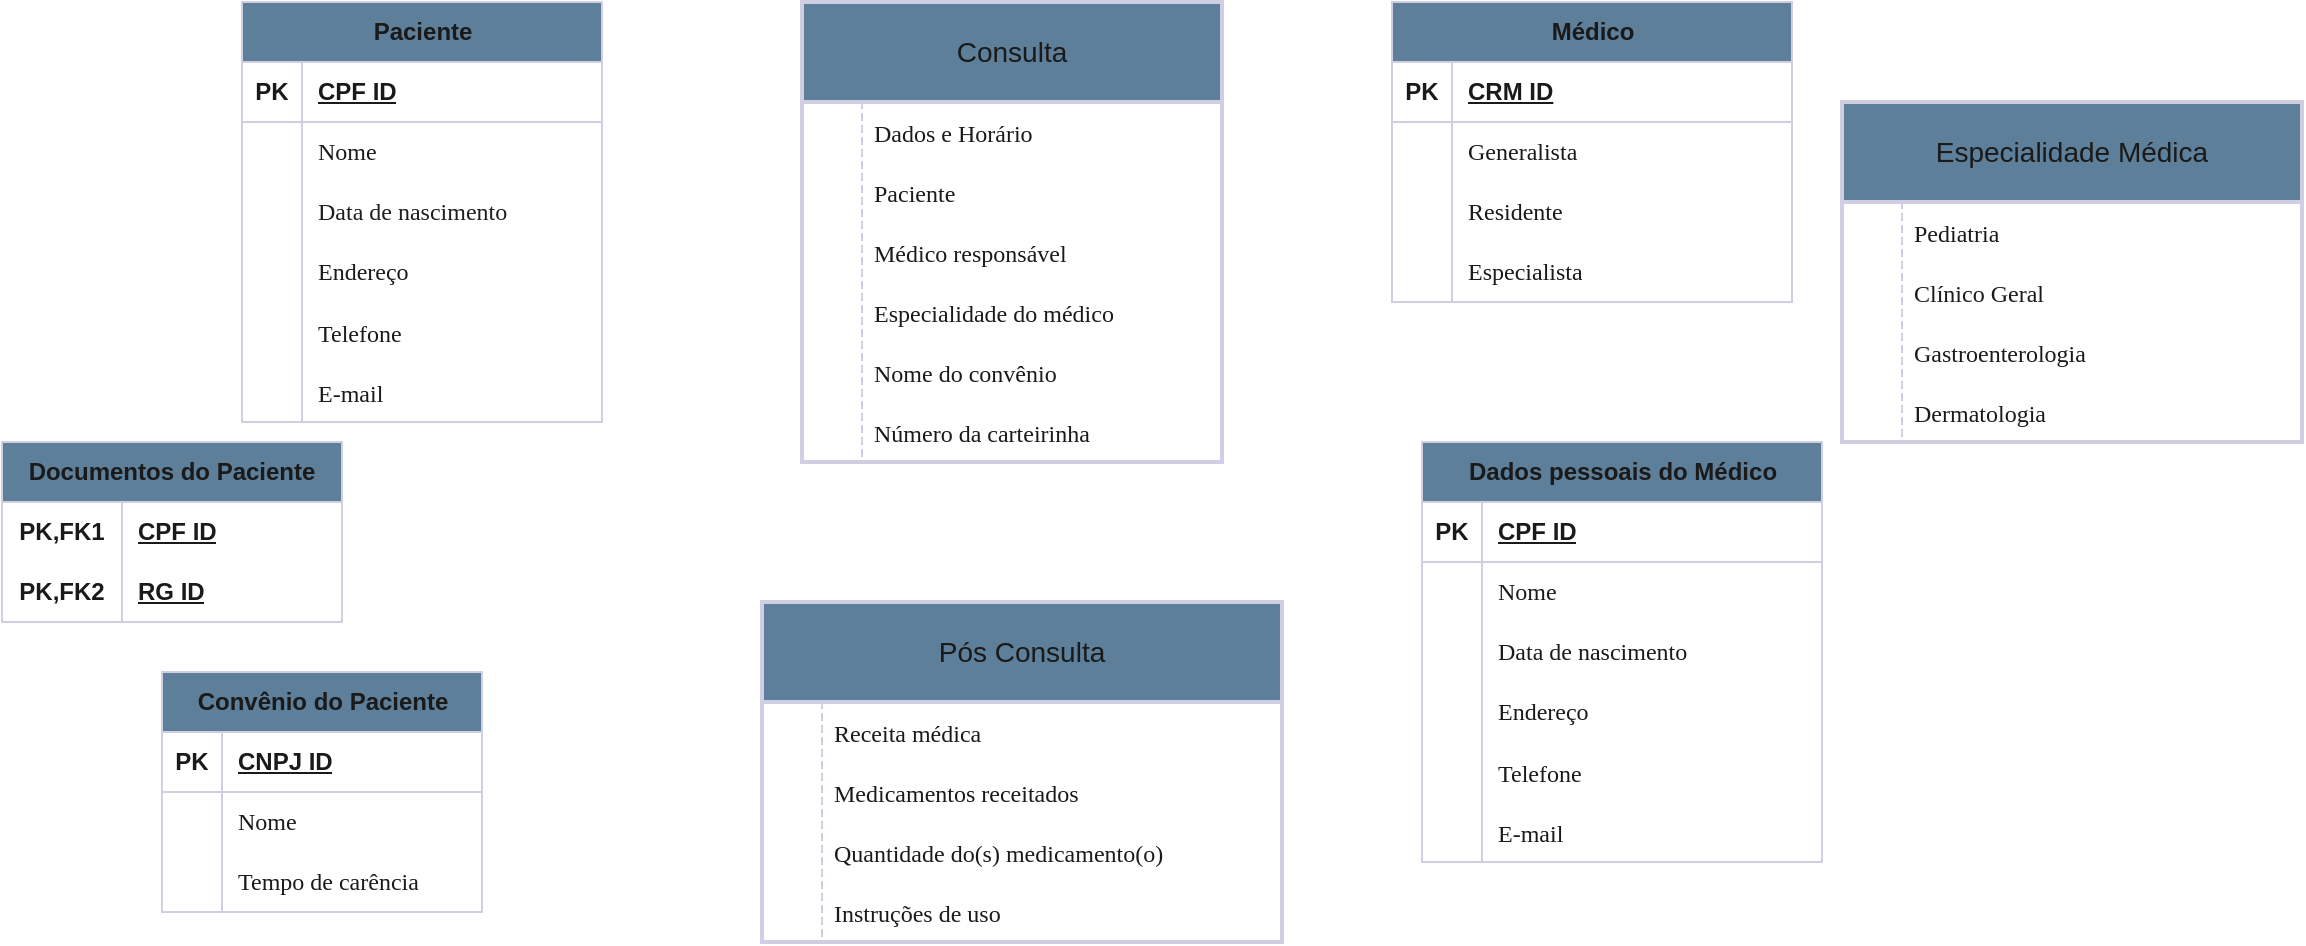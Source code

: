 <mxfile version="22.1.0" type="github">
  <diagram id="R2lEEEUBdFMjLlhIrx00" name="Page-1">
    <mxGraphModel dx="2284" dy="880" grid="1" gridSize="10" guides="1" tooltips="1" connect="1" arrows="1" fold="1" page="1" pageScale="1" pageWidth="850" pageHeight="1100" background="none" math="0" shadow="0" extFonts="Permanent Marker^https://fonts.googleapis.com/css?family=Permanent+Marker">
      <root>
        <mxCell id="0" />
        <mxCell id="1" parent="0" />
        <mxCell id="t7r9R4Wk_2r6fqDhshkv-1" value="&lt;font style=&quot;vertical-align: inherit;&quot;&gt;&lt;font style=&quot;vertical-align: inherit;&quot;&gt;Paciente&lt;/font&gt;&lt;/font&gt;" style="shape=table;startSize=30;container=1;collapsible=1;childLayout=tableLayout;fixedRows=1;rowLines=0;fontStyle=1;align=center;resizeLast=1;html=1;labelBackgroundColor=none;fillColor=#5D7F99;strokeColor=#D0CEE2;fontColor=#1A1A1A;rounded=0;" vertex="1" parent="1">
          <mxGeometry x="40" y="360" width="180" height="210" as="geometry" />
        </mxCell>
        <mxCell id="t7r9R4Wk_2r6fqDhshkv-2" value="" style="shape=tableRow;horizontal=0;startSize=0;swimlaneHead=0;swimlaneBody=0;fillColor=none;collapsible=0;dropTarget=0;points=[[0,0.5],[1,0.5]];portConstraint=eastwest;top=0;left=0;right=0;bottom=1;labelBackgroundColor=none;strokeColor=#D0CEE2;fontColor=#1A1A1A;rounded=0;" vertex="1" parent="t7r9R4Wk_2r6fqDhshkv-1">
          <mxGeometry y="30" width="180" height="30" as="geometry" />
        </mxCell>
        <mxCell id="t7r9R4Wk_2r6fqDhshkv-3" value="PK" style="shape=partialRectangle;connectable=0;fillColor=none;top=0;left=0;bottom=0;right=0;fontStyle=1;overflow=hidden;whiteSpace=wrap;html=1;labelBackgroundColor=none;strokeColor=#D0CEE2;fontColor=#1A1A1A;rounded=0;" vertex="1" parent="t7r9R4Wk_2r6fqDhshkv-2">
          <mxGeometry width="30" height="30" as="geometry">
            <mxRectangle width="30" height="30" as="alternateBounds" />
          </mxGeometry>
        </mxCell>
        <mxCell id="t7r9R4Wk_2r6fqDhshkv-4" value="&lt;font style=&quot;vertical-align: inherit;&quot;&gt;&lt;font style=&quot;vertical-align: inherit;&quot;&gt;CPF ID&lt;/font&gt;&lt;/font&gt;" style="shape=partialRectangle;connectable=0;fillColor=none;top=0;left=0;bottom=0;right=0;align=left;spacingLeft=6;fontStyle=5;overflow=hidden;whiteSpace=wrap;html=1;labelBackgroundColor=none;strokeColor=#D0CEE2;fontColor=#1A1A1A;rounded=0;" vertex="1" parent="t7r9R4Wk_2r6fqDhshkv-2">
          <mxGeometry x="30" width="150" height="30" as="geometry">
            <mxRectangle width="150" height="30" as="alternateBounds" />
          </mxGeometry>
        </mxCell>
        <mxCell id="t7r9R4Wk_2r6fqDhshkv-5" value="" style="shape=tableRow;horizontal=0;startSize=0;swimlaneHead=0;swimlaneBody=0;fillColor=none;collapsible=0;dropTarget=0;points=[[0,0.5],[1,0.5]];portConstraint=eastwest;top=0;left=0;right=0;bottom=0;labelBackgroundColor=none;strokeColor=#D0CEE2;fontColor=#1A1A1A;rounded=0;" vertex="1" parent="t7r9R4Wk_2r6fqDhshkv-1">
          <mxGeometry y="60" width="180" height="30" as="geometry" />
        </mxCell>
        <mxCell id="t7r9R4Wk_2r6fqDhshkv-6" value="" style="shape=partialRectangle;connectable=0;fillColor=none;top=0;left=0;bottom=0;right=0;editable=1;overflow=hidden;whiteSpace=wrap;html=1;labelBackgroundColor=none;strokeColor=#D0CEE2;fontColor=#1A1A1A;rounded=0;" vertex="1" parent="t7r9R4Wk_2r6fqDhshkv-5">
          <mxGeometry width="30" height="30" as="geometry">
            <mxRectangle width="30" height="30" as="alternateBounds" />
          </mxGeometry>
        </mxCell>
        <mxCell id="t7r9R4Wk_2r6fqDhshkv-7" value="&lt;font style=&quot;vertical-align: inherit;&quot;&gt;&lt;font style=&quot;vertical-align: inherit;&quot;&gt;Nome&lt;/font&gt;&lt;/font&gt;" style="shape=partialRectangle;connectable=0;fillColor=none;top=0;left=0;bottom=0;right=0;align=left;spacingLeft=6;overflow=hidden;whiteSpace=wrap;html=1;labelBackgroundColor=none;strokeColor=#D0CEE2;fontColor=#1A1A1A;rounded=0;fontFamily=Verdana;" vertex="1" parent="t7r9R4Wk_2r6fqDhshkv-5">
          <mxGeometry x="30" width="150" height="30" as="geometry">
            <mxRectangle width="150" height="30" as="alternateBounds" />
          </mxGeometry>
        </mxCell>
        <mxCell id="t7r9R4Wk_2r6fqDhshkv-8" value="" style="shape=tableRow;horizontal=0;startSize=0;swimlaneHead=0;swimlaneBody=0;fillColor=none;collapsible=0;dropTarget=0;points=[[0,0.5],[1,0.5]];portConstraint=eastwest;top=0;left=0;right=0;bottom=0;labelBackgroundColor=none;strokeColor=#D0CEE2;fontColor=#ffffff;rounded=0;" vertex="1" parent="t7r9R4Wk_2r6fqDhshkv-1">
          <mxGeometry y="90" width="180" height="30" as="geometry" />
        </mxCell>
        <mxCell id="t7r9R4Wk_2r6fqDhshkv-9" value="" style="shape=partialRectangle;connectable=0;fillColor=none;top=0;left=0;bottom=0;right=0;editable=1;overflow=hidden;whiteSpace=wrap;html=1;labelBackgroundColor=none;strokeColor=#D0CEE2;fontColor=#1A1A1A;rounded=0;" vertex="1" parent="t7r9R4Wk_2r6fqDhshkv-8">
          <mxGeometry width="30" height="30" as="geometry">
            <mxRectangle width="30" height="30" as="alternateBounds" />
          </mxGeometry>
        </mxCell>
        <mxCell id="t7r9R4Wk_2r6fqDhshkv-10" value="&lt;font style=&quot;vertical-align: inherit;&quot;&gt;&lt;font face=&quot;Verdana&quot; style=&quot;vertical-align: inherit;&quot;&gt;Data de nascimento&lt;/font&gt;&lt;/font&gt;" style="shape=partialRectangle;connectable=0;fillColor=none;top=0;left=0;bottom=0;right=0;align=left;spacingLeft=6;overflow=hidden;whiteSpace=wrap;html=1;labelBackgroundColor=none;strokeColor=#D0CEE2;fontColor=#1f1e1e;rounded=0;" vertex="1" parent="t7r9R4Wk_2r6fqDhshkv-8">
          <mxGeometry x="30" width="150" height="30" as="geometry">
            <mxRectangle width="150" height="30" as="alternateBounds" />
          </mxGeometry>
        </mxCell>
        <mxCell id="t7r9R4Wk_2r6fqDhshkv-11" value="" style="shape=tableRow;horizontal=0;startSize=0;swimlaneHead=0;swimlaneBody=0;fillColor=none;collapsible=0;dropTarget=0;points=[[0,0.5],[1,0.5]];portConstraint=eastwest;top=0;left=0;right=0;bottom=0;labelBackgroundColor=none;strokeColor=#D0CEE2;fontColor=#1A1A1A;rounded=0;" vertex="1" parent="t7r9R4Wk_2r6fqDhshkv-1">
          <mxGeometry y="120" width="180" height="30" as="geometry" />
        </mxCell>
        <mxCell id="t7r9R4Wk_2r6fqDhshkv-12" value="" style="shape=partialRectangle;connectable=0;fillColor=none;top=0;left=0;bottom=0;right=0;editable=1;overflow=hidden;whiteSpace=wrap;html=1;labelBackgroundColor=none;strokeColor=#D0CEE2;fontColor=#1A1A1A;rounded=0;" vertex="1" parent="t7r9R4Wk_2r6fqDhshkv-11">
          <mxGeometry width="30" height="30" as="geometry">
            <mxRectangle width="30" height="30" as="alternateBounds" />
          </mxGeometry>
        </mxCell>
        <mxCell id="t7r9R4Wk_2r6fqDhshkv-13" value="&lt;font style=&quot;vertical-align: inherit;&quot;&gt;&lt;font face=&quot;Verdana&quot; style=&quot;vertical-align: inherit;&quot;&gt;Endereço&lt;/font&gt;&lt;/font&gt;" style="shape=partialRectangle;connectable=0;fillColor=none;top=0;left=0;bottom=0;right=0;align=left;spacingLeft=6;overflow=hidden;whiteSpace=wrap;html=1;labelBackgroundColor=none;strokeColor=#D0CEE2;fontColor=#1A1A1A;rounded=0;" vertex="1" parent="t7r9R4Wk_2r6fqDhshkv-11">
          <mxGeometry x="30" width="150" height="30" as="geometry">
            <mxRectangle width="150" height="30" as="alternateBounds" />
          </mxGeometry>
        </mxCell>
        <mxCell id="t7r9R4Wk_2r6fqDhshkv-15" value="" style="shape=tableRow;horizontal=0;startSize=0;swimlaneHead=0;swimlaneBody=0;fillColor=none;collapsible=0;dropTarget=0;points=[[0,0.5],[1,0.5]];portConstraint=eastwest;top=0;left=0;right=0;bottom=0;labelBackgroundColor=none;strokeColor=#D0CEE2;fontColor=#1A1A1A;rounded=0;" vertex="1" parent="t7r9R4Wk_2r6fqDhshkv-1">
          <mxGeometry y="150" width="180" height="30" as="geometry" />
        </mxCell>
        <mxCell id="t7r9R4Wk_2r6fqDhshkv-16" value="" style="shape=partialRectangle;connectable=0;fillColor=none;top=0;left=0;bottom=0;right=0;editable=1;overflow=hidden;labelBackgroundColor=none;strokeColor=#D0CEE2;fontColor=#1A1A1A;rounded=0;" vertex="1" parent="t7r9R4Wk_2r6fqDhshkv-15">
          <mxGeometry width="30" height="30" as="geometry">
            <mxRectangle width="30" height="30" as="alternateBounds" />
          </mxGeometry>
        </mxCell>
        <mxCell id="t7r9R4Wk_2r6fqDhshkv-17" value="Telefone" style="shape=partialRectangle;connectable=0;fillColor=none;top=0;left=0;bottom=0;right=0;align=left;spacingLeft=6;overflow=hidden;labelBackgroundColor=none;strokeColor=#D0CEE2;fontColor=#1A1A1A;rounded=0;fontFamily=Verdana;" vertex="1" parent="t7r9R4Wk_2r6fqDhshkv-15">
          <mxGeometry x="30" width="150" height="30" as="geometry">
            <mxRectangle width="150" height="30" as="alternateBounds" />
          </mxGeometry>
        </mxCell>
        <mxCell id="t7r9R4Wk_2r6fqDhshkv-19" value="" style="shape=tableRow;horizontal=0;startSize=0;swimlaneHead=0;swimlaneBody=0;fillColor=none;collapsible=0;dropTarget=0;points=[[0,0.5],[1,0.5]];portConstraint=eastwest;top=0;left=0;right=0;bottom=0;labelBackgroundColor=none;strokeColor=#D0CEE2;fontColor=#1A1A1A;rounded=0;" vertex="1" parent="t7r9R4Wk_2r6fqDhshkv-1">
          <mxGeometry y="180" width="180" height="30" as="geometry" />
        </mxCell>
        <mxCell id="t7r9R4Wk_2r6fqDhshkv-20" value="" style="shape=partialRectangle;connectable=0;fillColor=none;top=0;left=0;bottom=0;right=0;editable=1;overflow=hidden;labelBackgroundColor=none;strokeColor=#D0CEE2;fontColor=#1A1A1A;rounded=0;" vertex="1" parent="t7r9R4Wk_2r6fqDhshkv-19">
          <mxGeometry width="30" height="30" as="geometry">
            <mxRectangle width="30" height="30" as="alternateBounds" />
          </mxGeometry>
        </mxCell>
        <mxCell id="t7r9R4Wk_2r6fqDhshkv-21" value="E-mail" style="shape=partialRectangle;connectable=0;fillColor=none;top=0;left=0;bottom=0;right=0;align=left;spacingLeft=6;overflow=hidden;labelBackgroundColor=none;strokeColor=#D0CEE2;fontColor=#1A1A1A;rounded=0;fontFamily=Verdana;" vertex="1" parent="t7r9R4Wk_2r6fqDhshkv-19">
          <mxGeometry x="30" width="150" height="30" as="geometry">
            <mxRectangle width="150" height="30" as="alternateBounds" />
          </mxGeometry>
        </mxCell>
        <mxCell id="t7r9R4Wk_2r6fqDhshkv-22" value="&lt;font style=&quot;vertical-align: inherit;&quot;&gt;&lt;font style=&quot;vertical-align: inherit;&quot;&gt;Médico&lt;/font&gt;&lt;/font&gt;" style="shape=table;startSize=30;container=1;collapsible=1;childLayout=tableLayout;fixedRows=1;rowLines=0;fontStyle=1;align=center;resizeLast=1;html=1;labelBackgroundColor=none;fillColor=#5D7F99;strokeColor=#D0CEE2;fontColor=#1A1A1A;rounded=0;" vertex="1" parent="1">
          <mxGeometry x="615" y="360" width="200" height="150" as="geometry" />
        </mxCell>
        <mxCell id="t7r9R4Wk_2r6fqDhshkv-23" value="" style="shape=tableRow;horizontal=0;startSize=0;swimlaneHead=0;swimlaneBody=0;fillColor=none;collapsible=0;dropTarget=0;points=[[0,0.5],[1,0.5]];portConstraint=eastwest;top=0;left=0;right=0;bottom=1;labelBackgroundColor=none;strokeColor=#D0CEE2;fontColor=#1A1A1A;rounded=0;" vertex="1" parent="t7r9R4Wk_2r6fqDhshkv-22">
          <mxGeometry y="30" width="200" height="30" as="geometry" />
        </mxCell>
        <mxCell id="t7r9R4Wk_2r6fqDhshkv-24" value="PK" style="shape=partialRectangle;connectable=0;fillColor=none;top=0;left=0;bottom=0;right=0;fontStyle=1;overflow=hidden;whiteSpace=wrap;html=1;labelBackgroundColor=none;strokeColor=#D0CEE2;fontColor=#1A1A1A;rounded=0;" vertex="1" parent="t7r9R4Wk_2r6fqDhshkv-23">
          <mxGeometry width="30" height="30" as="geometry">
            <mxRectangle width="30" height="30" as="alternateBounds" />
          </mxGeometry>
        </mxCell>
        <mxCell id="t7r9R4Wk_2r6fqDhshkv-25" value="&lt;font style=&quot;vertical-align: inherit;&quot;&gt;&lt;font style=&quot;vertical-align: inherit;&quot;&gt;CRM ID&lt;/font&gt;&lt;/font&gt;" style="shape=partialRectangle;connectable=0;fillColor=none;top=0;left=0;bottom=0;right=0;align=left;spacingLeft=6;fontStyle=5;overflow=hidden;whiteSpace=wrap;html=1;labelBackgroundColor=none;strokeColor=#D0CEE2;fontColor=#1A1A1A;rounded=0;" vertex="1" parent="t7r9R4Wk_2r6fqDhshkv-23">
          <mxGeometry x="30" width="170" height="30" as="geometry">
            <mxRectangle width="170" height="30" as="alternateBounds" />
          </mxGeometry>
        </mxCell>
        <mxCell id="t7r9R4Wk_2r6fqDhshkv-26" value="" style="shape=tableRow;horizontal=0;startSize=0;swimlaneHead=0;swimlaneBody=0;fillColor=none;collapsible=0;dropTarget=0;points=[[0,0.5],[1,0.5]];portConstraint=eastwest;top=0;left=0;right=0;bottom=0;labelBackgroundColor=none;strokeColor=#D0CEE2;fontColor=#1A1A1A;rounded=0;" vertex="1" parent="t7r9R4Wk_2r6fqDhshkv-22">
          <mxGeometry y="60" width="200" height="30" as="geometry" />
        </mxCell>
        <mxCell id="t7r9R4Wk_2r6fqDhshkv-27" value="" style="shape=partialRectangle;connectable=0;fillColor=none;top=0;left=0;bottom=0;right=0;editable=1;overflow=hidden;whiteSpace=wrap;html=1;labelBackgroundColor=none;strokeColor=#D0CEE2;fontColor=#1A1A1A;rounded=0;" vertex="1" parent="t7r9R4Wk_2r6fqDhshkv-26">
          <mxGeometry width="30" height="30" as="geometry">
            <mxRectangle width="30" height="30" as="alternateBounds" />
          </mxGeometry>
        </mxCell>
        <mxCell id="t7r9R4Wk_2r6fqDhshkv-28" value="&lt;font style=&quot;vertical-align: inherit;&quot;&gt;&lt;font style=&quot;vertical-align: inherit;&quot;&gt;Generalista&lt;/font&gt;&lt;/font&gt;" style="shape=partialRectangle;connectable=0;fillColor=none;top=0;left=0;bottom=0;right=0;align=left;spacingLeft=6;overflow=hidden;whiteSpace=wrap;html=1;labelBackgroundColor=none;strokeColor=#D0CEE2;fontColor=#1A1A1A;rounded=0;fontFamily=Verdana;" vertex="1" parent="t7r9R4Wk_2r6fqDhshkv-26">
          <mxGeometry x="30" width="170" height="30" as="geometry">
            <mxRectangle width="170" height="30" as="alternateBounds" />
          </mxGeometry>
        </mxCell>
        <mxCell id="t7r9R4Wk_2r6fqDhshkv-29" value="" style="shape=tableRow;horizontal=0;startSize=0;swimlaneHead=0;swimlaneBody=0;fillColor=none;collapsible=0;dropTarget=0;points=[[0,0.5],[1,0.5]];portConstraint=eastwest;top=0;left=0;right=0;bottom=0;labelBackgroundColor=none;strokeColor=#D0CEE2;fontColor=#1A1A1A;rounded=0;" vertex="1" parent="t7r9R4Wk_2r6fqDhshkv-22">
          <mxGeometry y="90" width="200" height="30" as="geometry" />
        </mxCell>
        <mxCell id="t7r9R4Wk_2r6fqDhshkv-30" value="" style="shape=partialRectangle;connectable=0;fillColor=none;top=0;left=0;bottom=0;right=0;editable=1;overflow=hidden;whiteSpace=wrap;html=1;labelBackgroundColor=none;strokeColor=#D0CEE2;fontColor=#1A1A1A;rounded=0;" vertex="1" parent="t7r9R4Wk_2r6fqDhshkv-29">
          <mxGeometry width="30" height="30" as="geometry">
            <mxRectangle width="30" height="30" as="alternateBounds" />
          </mxGeometry>
        </mxCell>
        <mxCell id="t7r9R4Wk_2r6fqDhshkv-31" value="&lt;font style=&quot;vertical-align: inherit;&quot;&gt;&lt;font style=&quot;vertical-align: inherit;&quot;&gt;Residente&lt;/font&gt;&lt;/font&gt;" style="shape=partialRectangle;connectable=0;fillColor=none;top=0;left=0;bottom=0;right=0;align=left;spacingLeft=6;overflow=hidden;whiteSpace=wrap;html=1;labelBackgroundColor=none;strokeColor=#D0CEE2;fontColor=#1A1A1A;rounded=0;fontFamily=Verdana;" vertex="1" parent="t7r9R4Wk_2r6fqDhshkv-29">
          <mxGeometry x="30" width="170" height="30" as="geometry">
            <mxRectangle width="170" height="30" as="alternateBounds" />
          </mxGeometry>
        </mxCell>
        <mxCell id="t7r9R4Wk_2r6fqDhshkv-32" value="" style="shape=tableRow;horizontal=0;startSize=0;swimlaneHead=0;swimlaneBody=0;fillColor=none;collapsible=0;dropTarget=0;points=[[0,0.5],[1,0.5]];portConstraint=eastwest;top=0;left=0;right=0;bottom=0;labelBackgroundColor=none;strokeColor=#D0CEE2;fontColor=#1A1A1A;rounded=0;" vertex="1" parent="t7r9R4Wk_2r6fqDhshkv-22">
          <mxGeometry y="120" width="200" height="30" as="geometry" />
        </mxCell>
        <mxCell id="t7r9R4Wk_2r6fqDhshkv-33" value="" style="shape=partialRectangle;connectable=0;fillColor=none;top=0;left=0;bottom=0;right=0;editable=1;overflow=hidden;whiteSpace=wrap;html=1;labelBackgroundColor=none;strokeColor=#D0CEE2;fontColor=#1A1A1A;rounded=0;" vertex="1" parent="t7r9R4Wk_2r6fqDhshkv-32">
          <mxGeometry width="30" height="30" as="geometry">
            <mxRectangle width="30" height="30" as="alternateBounds" />
          </mxGeometry>
        </mxCell>
        <mxCell id="t7r9R4Wk_2r6fqDhshkv-34" value="&lt;font style=&quot;vertical-align: inherit;&quot;&gt;&lt;font style=&quot;vertical-align: inherit;&quot;&gt;Especialista&lt;/font&gt;&lt;/font&gt;" style="shape=partialRectangle;connectable=0;fillColor=none;top=0;left=0;bottom=0;right=0;align=left;spacingLeft=6;overflow=hidden;whiteSpace=wrap;html=1;labelBackgroundColor=none;strokeColor=#D0CEE2;fontColor=#1A1A1A;rounded=0;fontFamily=Verdana;" vertex="1" parent="t7r9R4Wk_2r6fqDhshkv-32">
          <mxGeometry x="30" width="170" height="30" as="geometry">
            <mxRectangle width="170" height="30" as="alternateBounds" />
          </mxGeometry>
        </mxCell>
        <mxCell id="t7r9R4Wk_2r6fqDhshkv-47" value="&lt;font style=&quot;vertical-align: inherit;&quot;&gt;&lt;font style=&quot;vertical-align: inherit;&quot;&gt;Consulta&lt;/font&gt;&lt;/font&gt;" style="swimlane;childLayout=stackLayout;horizontal=1;startSize=50;horizontalStack=0;rounded=0;fontSize=14;fontStyle=0;strokeWidth=2;resizeParent=0;resizeLast=1;shadow=0;dashed=0;align=center;arcSize=4;whiteSpace=wrap;html=1;labelBackgroundColor=none;fillColor=#5D7F99;strokeColor=#D0CEE2;fontColor=#1A1A1A;" vertex="1" parent="1">
          <mxGeometry x="320" y="360" width="210" height="230" as="geometry" />
        </mxCell>
        <mxCell id="t7r9R4Wk_2r6fqDhshkv-90" value="Dados e Horário" style="shape=partialRectangle;fillColor=none;align=left;verticalAlign=middle;strokeColor=none;spacingLeft=34;rotatable=0;points=[[0,0.5],[1,0.5]];portConstraint=eastwest;dropTarget=0;labelBackgroundColor=none;fontColor=#1A1A1A;rounded=0;fontFamily=Verdana;" vertex="1" parent="t7r9R4Wk_2r6fqDhshkv-47">
          <mxGeometry y="50" width="210" height="30" as="geometry" />
        </mxCell>
        <mxCell id="t7r9R4Wk_2r6fqDhshkv-91" value="" style="shape=partialRectangle;top=0;left=0;bottom=0;fillColor=none;stokeWidth=1;dashed=1;align=left;verticalAlign=middle;spacingLeft=4;spacingRight=4;overflow=hidden;rotatable=0;points=[];portConstraint=eastwest;part=1;labelBackgroundColor=none;strokeColor=#D0CEE2;fontColor=#1A1A1A;rounded=0;" vertex="1" connectable="0" parent="t7r9R4Wk_2r6fqDhshkv-90">
          <mxGeometry width="30" height="30" as="geometry" />
        </mxCell>
        <mxCell id="t7r9R4Wk_2r6fqDhshkv-92" value="Paciente" style="shape=partialRectangle;fillColor=none;align=left;verticalAlign=middle;strokeColor=none;spacingLeft=34;rotatable=0;points=[[0,0.5],[1,0.5]];portConstraint=eastwest;dropTarget=0;labelBackgroundColor=none;fontColor=#1A1A1A;rounded=0;fontFamily=Verdana;" vertex="1" parent="t7r9R4Wk_2r6fqDhshkv-47">
          <mxGeometry y="80" width="210" height="30" as="geometry" />
        </mxCell>
        <mxCell id="t7r9R4Wk_2r6fqDhshkv-93" value="" style="shape=partialRectangle;top=0;left=0;bottom=0;fillColor=none;stokeWidth=1;dashed=1;align=left;verticalAlign=middle;spacingLeft=4;spacingRight=4;overflow=hidden;rotatable=0;points=[];portConstraint=eastwest;part=1;labelBackgroundColor=none;strokeColor=#D0CEE2;fontColor=#1A1A1A;rounded=0;" vertex="1" connectable="0" parent="t7r9R4Wk_2r6fqDhshkv-92">
          <mxGeometry width="30" height="30" as="geometry" />
        </mxCell>
        <mxCell id="t7r9R4Wk_2r6fqDhshkv-94" value="Médico responsável" style="shape=partialRectangle;fillColor=none;align=left;verticalAlign=middle;strokeColor=none;spacingLeft=34;rotatable=0;points=[[0,0.5],[1,0.5]];portConstraint=eastwest;dropTarget=0;labelBackgroundColor=none;fontColor=#1A1A1A;rounded=0;fontFamily=Verdana;" vertex="1" parent="t7r9R4Wk_2r6fqDhshkv-47">
          <mxGeometry y="110" width="210" height="30" as="geometry" />
        </mxCell>
        <mxCell id="t7r9R4Wk_2r6fqDhshkv-95" value="" style="shape=partialRectangle;top=0;left=0;bottom=0;fillColor=none;stokeWidth=1;dashed=1;align=left;verticalAlign=middle;spacingLeft=4;spacingRight=4;overflow=hidden;rotatable=0;points=[];portConstraint=eastwest;part=1;labelBackgroundColor=none;strokeColor=#D0CEE2;fontColor=#1A1A1A;rounded=0;" vertex="1" connectable="0" parent="t7r9R4Wk_2r6fqDhshkv-94">
          <mxGeometry width="30" height="30" as="geometry" />
        </mxCell>
        <mxCell id="t7r9R4Wk_2r6fqDhshkv-96" value="Especialidade do médico" style="shape=partialRectangle;fillColor=none;align=left;verticalAlign=middle;strokeColor=none;spacingLeft=34;rotatable=0;points=[[0,0.5],[1,0.5]];portConstraint=eastwest;dropTarget=0;labelBackgroundColor=none;fontColor=#1A1A1A;rounded=0;fontFamily=Verdana;" vertex="1" parent="t7r9R4Wk_2r6fqDhshkv-47">
          <mxGeometry y="140" width="210" height="30" as="geometry" />
        </mxCell>
        <mxCell id="t7r9R4Wk_2r6fqDhshkv-97" value="" style="shape=partialRectangle;top=0;left=0;bottom=0;fillColor=none;stokeWidth=1;dashed=1;align=left;verticalAlign=middle;spacingLeft=4;spacingRight=4;overflow=hidden;rotatable=0;points=[];portConstraint=eastwest;part=1;labelBackgroundColor=none;strokeColor=#D0CEE2;fontColor=#1A1A1A;rounded=0;" vertex="1" connectable="0" parent="t7r9R4Wk_2r6fqDhshkv-96">
          <mxGeometry width="30" height="30" as="geometry" />
        </mxCell>
        <mxCell id="t7r9R4Wk_2r6fqDhshkv-100" value="Nome do convênio" style="shape=partialRectangle;fillColor=none;align=left;verticalAlign=middle;strokeColor=none;spacingLeft=34;rotatable=0;points=[[0,0.5],[1,0.5]];portConstraint=eastwest;dropTarget=0;labelBackgroundColor=none;fontColor=#1A1A1A;rounded=0;fontFamily=Verdana;" vertex="1" parent="t7r9R4Wk_2r6fqDhshkv-47">
          <mxGeometry y="170" width="210" height="30" as="geometry" />
        </mxCell>
        <mxCell id="t7r9R4Wk_2r6fqDhshkv-101" value="" style="shape=partialRectangle;top=0;left=0;bottom=0;fillColor=none;stokeWidth=1;dashed=1;align=left;verticalAlign=middle;spacingLeft=4;spacingRight=4;overflow=hidden;rotatable=0;points=[];portConstraint=eastwest;part=1;labelBackgroundColor=none;strokeColor=#D0CEE2;fontColor=#1A1A1A;rounded=0;" vertex="1" connectable="0" parent="t7r9R4Wk_2r6fqDhshkv-100">
          <mxGeometry width="30" height="30" as="geometry" />
        </mxCell>
        <mxCell id="t7r9R4Wk_2r6fqDhshkv-102" value="Número da carteirinha" style="shape=partialRectangle;fillColor=none;align=left;verticalAlign=middle;strokeColor=none;spacingLeft=34;rotatable=0;points=[[0,0.5],[1,0.5]];portConstraint=eastwest;dropTarget=0;labelBackgroundColor=none;fontColor=#1A1A1A;rounded=0;fontFamily=Verdana;" vertex="1" parent="t7r9R4Wk_2r6fqDhshkv-47">
          <mxGeometry y="200" width="210" height="30" as="geometry" />
        </mxCell>
        <mxCell id="t7r9R4Wk_2r6fqDhshkv-103" value="" style="shape=partialRectangle;top=0;left=0;bottom=0;fillColor=none;stokeWidth=1;dashed=1;align=left;verticalAlign=middle;spacingLeft=4;spacingRight=4;overflow=hidden;rotatable=0;points=[];portConstraint=eastwest;part=1;labelBackgroundColor=none;strokeColor=#D0CEE2;fontColor=#1A1A1A;rounded=0;" vertex="1" connectable="0" parent="t7r9R4Wk_2r6fqDhshkv-102">
          <mxGeometry width="30" height="30" as="geometry" />
        </mxCell>
        <mxCell id="t7r9R4Wk_2r6fqDhshkv-49" value="" style="shape=table;startSize=0;container=1;collapsible=1;childLayout=tableLayout;fixedRows=1;rowLines=0;fontStyle=0;align=center;resizeLast=1;strokeColor=none;fillColor=none;collapsible=0;whiteSpace=wrap;html=1;labelBackgroundColor=none;fontColor=#1A1A1A;rounded=0;" vertex="1" parent="t7r9R4Wk_2r6fqDhshkv-47">
          <mxGeometry y="230" width="210" as="geometry" />
        </mxCell>
        <mxCell id="t7r9R4Wk_2r6fqDhshkv-50" value="" style="shape=tableRow;horizontal=0;startSize=0;swimlaneHead=0;swimlaneBody=0;fillColor=none;collapsible=0;dropTarget=0;points=[[0,0.5],[1,0.5]];portConstraint=eastwest;top=0;left=0;right=0;bottom=0;labelBackgroundColor=none;strokeColor=#D0CEE2;fontColor=#1A1A1A;rounded=0;" vertex="1" visible="0" parent="t7r9R4Wk_2r6fqDhshkv-49">
          <mxGeometry width="210" height="30" as="geometry" />
        </mxCell>
        <mxCell id="t7r9R4Wk_2r6fqDhshkv-51" value="" style="shape=partialRectangle;connectable=0;fillColor=none;top=0;left=0;bottom=0;right=0;editable=1;overflow=hidden;labelBackgroundColor=none;strokeColor=#D0CEE2;fontColor=#1A1A1A;rounded=0;" vertex="1" parent="t7r9R4Wk_2r6fqDhshkv-50">
          <mxGeometry width="30" height="30" as="geometry">
            <mxRectangle width="30" height="30" as="alternateBounds" />
          </mxGeometry>
        </mxCell>
        <mxCell id="t7r9R4Wk_2r6fqDhshkv-52" value="" style="shape=partialRectangle;connectable=0;fillColor=none;top=0;left=0;bottom=0;right=0;align=left;spacingLeft=6;overflow=hidden;labelBackgroundColor=none;strokeColor=#D0CEE2;fontColor=#1A1A1A;rounded=0;" vertex="1" parent="t7r9R4Wk_2r6fqDhshkv-50">
          <mxGeometry x="30" width="180" height="30" as="geometry">
            <mxRectangle width="180" height="30" as="alternateBounds" />
          </mxGeometry>
        </mxCell>
        <mxCell id="t7r9R4Wk_2r6fqDhshkv-71" value="&lt;font style=&quot;vertical-align: inherit;&quot;&gt;&lt;font style=&quot;vertical-align: inherit;&quot;&gt;Documentos do Paciente&lt;/font&gt;&lt;/font&gt;" style="shape=table;startSize=30;container=1;collapsible=1;childLayout=tableLayout;fixedRows=1;rowLines=0;fontStyle=1;align=center;resizeLast=1;html=1;whiteSpace=wrap;labelBackgroundColor=none;fillColor=#5D7F99;strokeColor=#D0CEE2;fontColor=#1A1A1A;rounded=0;" vertex="1" parent="1">
          <mxGeometry x="-80" y="580" width="170" height="90" as="geometry" />
        </mxCell>
        <mxCell id="t7r9R4Wk_2r6fqDhshkv-72" value="" style="shape=tableRow;horizontal=0;startSize=0;swimlaneHead=0;swimlaneBody=0;fillColor=none;collapsible=0;dropTarget=0;points=[[0,0.5],[1,0.5]];portConstraint=eastwest;top=0;left=0;right=0;bottom=0;html=1;labelBackgroundColor=none;strokeColor=#D0CEE2;fontColor=#1A1A1A;rounded=0;" vertex="1" parent="t7r9R4Wk_2r6fqDhshkv-71">
          <mxGeometry y="30" width="170" height="30" as="geometry" />
        </mxCell>
        <mxCell id="t7r9R4Wk_2r6fqDhshkv-73" value="PK,FK1" style="shape=partialRectangle;connectable=0;fillColor=none;top=0;left=0;bottom=0;right=0;fontStyle=1;overflow=hidden;html=1;whiteSpace=wrap;labelBackgroundColor=none;strokeColor=#D0CEE2;fontColor=#1A1A1A;rounded=0;" vertex="1" parent="t7r9R4Wk_2r6fqDhshkv-72">
          <mxGeometry width="60" height="30" as="geometry">
            <mxRectangle width="60" height="30" as="alternateBounds" />
          </mxGeometry>
        </mxCell>
        <mxCell id="t7r9R4Wk_2r6fqDhshkv-74" value="&lt;font style=&quot;vertical-align: inherit;&quot;&gt;&lt;font style=&quot;vertical-align: inherit;&quot;&gt;CPF ID&lt;/font&gt;&lt;/font&gt;" style="shape=partialRectangle;connectable=0;fillColor=none;top=0;left=0;bottom=0;right=0;align=left;spacingLeft=6;fontStyle=5;overflow=hidden;html=1;whiteSpace=wrap;labelBackgroundColor=none;strokeColor=#D0CEE2;fontColor=#1A1A1A;rounded=0;" vertex="1" parent="t7r9R4Wk_2r6fqDhshkv-72">
          <mxGeometry x="60" width="110" height="30" as="geometry">
            <mxRectangle width="110" height="30" as="alternateBounds" />
          </mxGeometry>
        </mxCell>
        <mxCell id="t7r9R4Wk_2r6fqDhshkv-75" value="" style="shape=tableRow;horizontal=0;startSize=0;swimlaneHead=0;swimlaneBody=0;fillColor=none;collapsible=0;dropTarget=0;points=[[0,0.5],[1,0.5]];portConstraint=eastwest;top=0;left=0;right=0;bottom=1;html=1;labelBackgroundColor=none;strokeColor=#D0CEE2;fontColor=#1A1A1A;rounded=0;" vertex="1" parent="t7r9R4Wk_2r6fqDhshkv-71">
          <mxGeometry y="60" width="170" height="30" as="geometry" />
        </mxCell>
        <mxCell id="t7r9R4Wk_2r6fqDhshkv-76" value="PK,FK2" style="shape=partialRectangle;connectable=0;fillColor=none;top=0;left=0;bottom=0;right=0;fontStyle=1;overflow=hidden;html=1;whiteSpace=wrap;labelBackgroundColor=none;strokeColor=#D0CEE2;fontColor=#1A1A1A;rounded=0;" vertex="1" parent="t7r9R4Wk_2r6fqDhshkv-75">
          <mxGeometry width="60" height="30" as="geometry">
            <mxRectangle width="60" height="30" as="alternateBounds" />
          </mxGeometry>
        </mxCell>
        <mxCell id="t7r9R4Wk_2r6fqDhshkv-77" value="&lt;font style=&quot;vertical-align: inherit;&quot;&gt;&lt;font style=&quot;vertical-align: inherit;&quot;&gt;RG ID&lt;/font&gt;&lt;/font&gt;" style="shape=partialRectangle;connectable=0;fillColor=none;top=0;left=0;bottom=0;right=0;align=left;spacingLeft=6;fontStyle=5;overflow=hidden;html=1;whiteSpace=wrap;labelBackgroundColor=none;strokeColor=#D0CEE2;fontColor=#1A1A1A;rounded=0;" vertex="1" parent="t7r9R4Wk_2r6fqDhshkv-75">
          <mxGeometry x="60" width="110" height="30" as="geometry">
            <mxRectangle width="110" height="30" as="alternateBounds" />
          </mxGeometry>
        </mxCell>
        <mxCell id="t7r9R4Wk_2r6fqDhshkv-113" value="&lt;font style=&quot;vertical-align: inherit;&quot;&gt;&lt;font style=&quot;vertical-align: inherit;&quot;&gt;Convênio do Paciente&lt;/font&gt;&lt;/font&gt;" style="shape=table;startSize=30;container=1;collapsible=1;childLayout=tableLayout;fixedRows=1;rowLines=0;fontStyle=1;align=center;resizeLast=1;html=1;labelBackgroundColor=none;fillColor=#5D7F99;strokeColor=#D0CEE2;fontColor=#1A1A1A;rounded=0;" vertex="1" parent="1">
          <mxGeometry y="695" width="160" height="120" as="geometry" />
        </mxCell>
        <mxCell id="t7r9R4Wk_2r6fqDhshkv-114" value="" style="shape=tableRow;horizontal=0;startSize=0;swimlaneHead=0;swimlaneBody=0;fillColor=none;collapsible=0;dropTarget=0;points=[[0,0.5],[1,0.5]];portConstraint=eastwest;top=0;left=0;right=0;bottom=1;labelBackgroundColor=none;strokeColor=#D0CEE2;fontColor=#1A1A1A;rounded=0;" vertex="1" parent="t7r9R4Wk_2r6fqDhshkv-113">
          <mxGeometry y="30" width="160" height="30" as="geometry" />
        </mxCell>
        <mxCell id="t7r9R4Wk_2r6fqDhshkv-115" value="PK" style="shape=partialRectangle;connectable=0;fillColor=none;top=0;left=0;bottom=0;right=0;fontStyle=1;overflow=hidden;whiteSpace=wrap;html=1;labelBackgroundColor=none;strokeColor=#D0CEE2;fontColor=#1A1A1A;rounded=0;" vertex="1" parent="t7r9R4Wk_2r6fqDhshkv-114">
          <mxGeometry width="30" height="30" as="geometry">
            <mxRectangle width="30" height="30" as="alternateBounds" />
          </mxGeometry>
        </mxCell>
        <mxCell id="t7r9R4Wk_2r6fqDhshkv-116" value="&lt;font style=&quot;vertical-align: inherit;&quot;&gt;&lt;font style=&quot;vertical-align: inherit;&quot;&gt;CNPJ ID&lt;/font&gt;&lt;/font&gt;" style="shape=partialRectangle;connectable=0;fillColor=none;top=0;left=0;bottom=0;right=0;align=left;spacingLeft=6;fontStyle=5;overflow=hidden;whiteSpace=wrap;html=1;labelBackgroundColor=none;strokeColor=#D0CEE2;fontColor=#1A1A1A;rounded=0;" vertex="1" parent="t7r9R4Wk_2r6fqDhshkv-114">
          <mxGeometry x="30" width="130" height="30" as="geometry">
            <mxRectangle width="130" height="30" as="alternateBounds" />
          </mxGeometry>
        </mxCell>
        <mxCell id="t7r9R4Wk_2r6fqDhshkv-117" value="" style="shape=tableRow;horizontal=0;startSize=0;swimlaneHead=0;swimlaneBody=0;fillColor=none;collapsible=0;dropTarget=0;points=[[0,0.5],[1,0.5]];portConstraint=eastwest;top=0;left=0;right=0;bottom=0;labelBackgroundColor=none;strokeColor=#D0CEE2;fontColor=#1A1A1A;rounded=0;" vertex="1" parent="t7r9R4Wk_2r6fqDhshkv-113">
          <mxGeometry y="60" width="160" height="30" as="geometry" />
        </mxCell>
        <mxCell id="t7r9R4Wk_2r6fqDhshkv-118" value="" style="shape=partialRectangle;connectable=0;fillColor=none;top=0;left=0;bottom=0;right=0;editable=1;overflow=hidden;whiteSpace=wrap;html=1;labelBackgroundColor=none;strokeColor=#D0CEE2;fontColor=#1A1A1A;rounded=0;" vertex="1" parent="t7r9R4Wk_2r6fqDhshkv-117">
          <mxGeometry width="30" height="30" as="geometry">
            <mxRectangle width="30" height="30" as="alternateBounds" />
          </mxGeometry>
        </mxCell>
        <mxCell id="t7r9R4Wk_2r6fqDhshkv-119" value="&lt;font style=&quot;vertical-align: inherit;&quot;&gt;&lt;font style=&quot;vertical-align: inherit;&quot;&gt;&lt;font style=&quot;vertical-align: inherit;&quot;&gt;&lt;font style=&quot;vertical-align: inherit;&quot;&gt;Nome&lt;/font&gt;&lt;/font&gt;&lt;/font&gt;&lt;/font&gt;" style="shape=partialRectangle;connectable=0;fillColor=none;top=0;left=0;bottom=0;right=0;align=left;spacingLeft=6;overflow=hidden;whiteSpace=wrap;html=1;labelBackgroundColor=none;strokeColor=#D0CEE2;fontColor=#1A1A1A;rounded=0;fontFamily=Verdana;" vertex="1" parent="t7r9R4Wk_2r6fqDhshkv-117">
          <mxGeometry x="30" width="130" height="30" as="geometry">
            <mxRectangle width="130" height="30" as="alternateBounds" />
          </mxGeometry>
        </mxCell>
        <mxCell id="t7r9R4Wk_2r6fqDhshkv-120" value="" style="shape=tableRow;horizontal=0;startSize=0;swimlaneHead=0;swimlaneBody=0;fillColor=none;collapsible=0;dropTarget=0;points=[[0,0.5],[1,0.5]];portConstraint=eastwest;top=0;left=0;right=0;bottom=0;labelBackgroundColor=none;strokeColor=#D0CEE2;fontColor=#1A1A1A;rounded=0;" vertex="1" parent="t7r9R4Wk_2r6fqDhshkv-113">
          <mxGeometry y="90" width="160" height="30" as="geometry" />
        </mxCell>
        <mxCell id="t7r9R4Wk_2r6fqDhshkv-121" value="" style="shape=partialRectangle;connectable=0;fillColor=none;top=0;left=0;bottom=0;right=0;editable=1;overflow=hidden;whiteSpace=wrap;html=1;labelBackgroundColor=none;strokeColor=#D0CEE2;fontColor=#1A1A1A;rounded=0;" vertex="1" parent="t7r9R4Wk_2r6fqDhshkv-120">
          <mxGeometry width="30" height="30" as="geometry">
            <mxRectangle width="30" height="30" as="alternateBounds" />
          </mxGeometry>
        </mxCell>
        <mxCell id="t7r9R4Wk_2r6fqDhshkv-122" value="&lt;font style=&quot;vertical-align: inherit;&quot;&gt;&lt;font style=&quot;vertical-align: inherit;&quot;&gt;Tempo de carência&lt;/font&gt;&lt;/font&gt;" style="shape=partialRectangle;connectable=0;fillColor=none;top=0;left=0;bottom=0;right=0;align=left;spacingLeft=6;overflow=hidden;whiteSpace=wrap;html=1;labelBackgroundColor=none;strokeColor=#D0CEE2;fontColor=#1A1A1A;rounded=0;fontFamily=Verdana;" vertex="1" parent="t7r9R4Wk_2r6fqDhshkv-120">
          <mxGeometry x="30" width="130" height="30" as="geometry">
            <mxRectangle width="130" height="30" as="alternateBounds" />
          </mxGeometry>
        </mxCell>
        <mxCell id="t7r9R4Wk_2r6fqDhshkv-132" value="&lt;font style=&quot;vertical-align: inherit;&quot;&gt;&lt;font style=&quot;vertical-align: inherit;&quot;&gt;Pós Consulta&lt;/font&gt;&lt;/font&gt;" style="swimlane;childLayout=stackLayout;horizontal=1;startSize=50;horizontalStack=0;rounded=0;fontSize=14;fontStyle=0;strokeWidth=2;resizeParent=0;resizeLast=1;shadow=0;dashed=0;align=center;arcSize=4;whiteSpace=wrap;html=1;labelBackgroundColor=none;fillColor=#5D7F99;strokeColor=#D0CEE2;fontColor=#1A1A1A;" vertex="1" parent="1">
          <mxGeometry x="300" y="660" width="260" height="170" as="geometry" />
        </mxCell>
        <mxCell id="t7r9R4Wk_2r6fqDhshkv-133" value="Receita médica" style="shape=partialRectangle;fillColor=none;align=left;verticalAlign=middle;strokeColor=none;spacingLeft=34;rotatable=0;points=[[0,0.5],[1,0.5]];portConstraint=eastwest;dropTarget=0;labelBackgroundColor=none;fontColor=#1A1A1A;rounded=0;fontFamily=Verdana;" vertex="1" parent="t7r9R4Wk_2r6fqDhshkv-132">
          <mxGeometry y="50" width="260" height="30" as="geometry" />
        </mxCell>
        <mxCell id="t7r9R4Wk_2r6fqDhshkv-134" value="" style="shape=partialRectangle;top=0;left=0;bottom=0;fillColor=none;stokeWidth=1;dashed=1;align=left;verticalAlign=middle;spacingLeft=4;spacingRight=4;overflow=hidden;rotatable=0;points=[];portConstraint=eastwest;part=1;labelBackgroundColor=none;strokeColor=#D0CEE2;fontColor=#1A1A1A;rounded=0;" vertex="1" connectable="0" parent="t7r9R4Wk_2r6fqDhshkv-133">
          <mxGeometry width="30" height="30" as="geometry" />
        </mxCell>
        <mxCell id="t7r9R4Wk_2r6fqDhshkv-135" value="Medicamentos receitados" style="shape=partialRectangle;fillColor=none;align=left;verticalAlign=middle;strokeColor=none;spacingLeft=34;rotatable=0;points=[[0,0.5],[1,0.5]];portConstraint=eastwest;dropTarget=0;labelBackgroundColor=none;fontColor=#1A1A1A;rounded=0;fontFamily=Verdana;" vertex="1" parent="t7r9R4Wk_2r6fqDhshkv-132">
          <mxGeometry y="80" width="260" height="30" as="geometry" />
        </mxCell>
        <mxCell id="t7r9R4Wk_2r6fqDhshkv-136" value="" style="shape=partialRectangle;top=0;left=0;bottom=0;fillColor=none;stokeWidth=1;dashed=1;align=left;verticalAlign=middle;spacingLeft=4;spacingRight=4;overflow=hidden;rotatable=0;points=[];portConstraint=eastwest;part=1;labelBackgroundColor=none;strokeColor=#D0CEE2;fontColor=#1A1A1A;rounded=0;" vertex="1" connectable="0" parent="t7r9R4Wk_2r6fqDhshkv-135">
          <mxGeometry width="30" height="30" as="geometry" />
        </mxCell>
        <mxCell id="t7r9R4Wk_2r6fqDhshkv-137" value="Quantidade do(s) medicamento(o)" style="shape=partialRectangle;fillColor=none;align=left;verticalAlign=middle;strokeColor=none;spacingLeft=34;rotatable=0;points=[[0,0.5],[1,0.5]];portConstraint=eastwest;dropTarget=0;labelBackgroundColor=none;fontColor=#1A1A1A;rounded=0;fontFamily=Verdana;" vertex="1" parent="t7r9R4Wk_2r6fqDhshkv-132">
          <mxGeometry y="110" width="260" height="30" as="geometry" />
        </mxCell>
        <mxCell id="t7r9R4Wk_2r6fqDhshkv-138" value="" style="shape=partialRectangle;top=0;left=0;bottom=0;fillColor=none;stokeWidth=1;dashed=1;align=left;verticalAlign=middle;spacingLeft=4;spacingRight=4;overflow=hidden;rotatable=0;points=[];portConstraint=eastwest;part=1;labelBackgroundColor=none;strokeColor=#D0CEE2;fontColor=#1A1A1A;rounded=0;" vertex="1" connectable="0" parent="t7r9R4Wk_2r6fqDhshkv-137">
          <mxGeometry width="30" height="30" as="geometry" />
        </mxCell>
        <mxCell id="t7r9R4Wk_2r6fqDhshkv-139" value="Instruções de uso" style="shape=partialRectangle;fillColor=none;align=left;verticalAlign=middle;strokeColor=none;spacingLeft=34;rotatable=0;points=[[0,0.5],[1,0.5]];portConstraint=eastwest;dropTarget=0;labelBackgroundColor=none;fontColor=#1A1A1A;rounded=0;fontFamily=Verdana;" vertex="1" parent="t7r9R4Wk_2r6fqDhshkv-132">
          <mxGeometry y="140" width="260" height="30" as="geometry" />
        </mxCell>
        <mxCell id="t7r9R4Wk_2r6fqDhshkv-140" value="" style="shape=partialRectangle;top=0;left=0;bottom=0;fillColor=none;stokeWidth=1;dashed=1;align=left;verticalAlign=middle;spacingLeft=4;spacingRight=4;overflow=hidden;rotatable=0;points=[];portConstraint=eastwest;part=1;labelBackgroundColor=none;strokeColor=#D0CEE2;fontColor=#1A1A1A;rounded=0;" vertex="1" connectable="0" parent="t7r9R4Wk_2r6fqDhshkv-139">
          <mxGeometry width="30" height="30" as="geometry" />
        </mxCell>
        <mxCell id="t7r9R4Wk_2r6fqDhshkv-147" value="" style="shape=table;startSize=0;container=1;collapsible=1;childLayout=tableLayout;fixedRows=1;rowLines=0;fontStyle=0;align=center;resizeLast=1;strokeColor=none;fillColor=none;collapsible=0;whiteSpace=wrap;html=1;labelBackgroundColor=none;fontColor=#1A1A1A;rounded=0;" vertex="1" parent="t7r9R4Wk_2r6fqDhshkv-132">
          <mxGeometry y="170" width="260" as="geometry" />
        </mxCell>
        <mxCell id="t7r9R4Wk_2r6fqDhshkv-148" value="" style="shape=tableRow;horizontal=0;startSize=0;swimlaneHead=0;swimlaneBody=0;fillColor=none;collapsible=0;dropTarget=0;points=[[0,0.5],[1,0.5]];portConstraint=eastwest;top=0;left=0;right=0;bottom=0;labelBackgroundColor=none;strokeColor=#D0CEE2;fontColor=#1A1A1A;rounded=0;" vertex="1" visible="0" parent="t7r9R4Wk_2r6fqDhshkv-147">
          <mxGeometry width="230" height="30" as="geometry" />
        </mxCell>
        <mxCell id="t7r9R4Wk_2r6fqDhshkv-149" value="" style="shape=partialRectangle;connectable=0;fillColor=none;top=0;left=0;bottom=0;right=0;editable=1;overflow=hidden;labelBackgroundColor=none;strokeColor=#D0CEE2;fontColor=#1A1A1A;rounded=0;" vertex="1" parent="t7r9R4Wk_2r6fqDhshkv-148">
          <mxGeometry width="30" height="30" as="geometry">
            <mxRectangle width="30" height="30" as="alternateBounds" />
          </mxGeometry>
        </mxCell>
        <mxCell id="t7r9R4Wk_2r6fqDhshkv-150" value="" style="shape=partialRectangle;connectable=0;fillColor=none;top=0;left=0;bottom=0;right=0;align=left;spacingLeft=6;overflow=hidden;labelBackgroundColor=none;strokeColor=#D0CEE2;fontColor=#1A1A1A;rounded=0;" vertex="1" parent="t7r9R4Wk_2r6fqDhshkv-148">
          <mxGeometry x="30" width="200" height="30" as="geometry">
            <mxRectangle width="200" height="30" as="alternateBounds" />
          </mxGeometry>
        </mxCell>
        <mxCell id="t7r9R4Wk_2r6fqDhshkv-152" value="&lt;font style=&quot;vertical-align: inherit;&quot;&gt;&lt;font style=&quot;vertical-align: inherit;&quot;&gt;Especialidade Médica&lt;/font&gt;&lt;/font&gt;" style="swimlane;childLayout=stackLayout;horizontal=1;startSize=50;horizontalStack=0;rounded=0;fontSize=14;fontStyle=0;strokeWidth=2;resizeParent=0;resizeLast=1;shadow=0;dashed=0;align=center;arcSize=4;whiteSpace=wrap;html=1;labelBackgroundColor=none;fillColor=#5D7F99;strokeColor=#D0CEE2;fontColor=#1A1A1A;" vertex="1" parent="1">
          <mxGeometry x="840" y="410" width="230" height="170" as="geometry" />
        </mxCell>
        <mxCell id="t7r9R4Wk_2r6fqDhshkv-153" value="Pediatria" style="shape=partialRectangle;fillColor=none;align=left;verticalAlign=middle;strokeColor=none;spacingLeft=34;rotatable=0;points=[[0,0.5],[1,0.5]];portConstraint=eastwest;dropTarget=0;labelBackgroundColor=none;fontColor=#1A1A1A;rounded=0;fontFamily=Verdana;" vertex="1" parent="t7r9R4Wk_2r6fqDhshkv-152">
          <mxGeometry y="50" width="230" height="30" as="geometry" />
        </mxCell>
        <mxCell id="t7r9R4Wk_2r6fqDhshkv-154" value="" style="shape=partialRectangle;top=0;left=0;bottom=0;fillColor=none;stokeWidth=1;dashed=1;align=left;verticalAlign=middle;spacingLeft=4;spacingRight=4;overflow=hidden;rotatable=0;points=[];portConstraint=eastwest;part=1;labelBackgroundColor=none;strokeColor=#D0CEE2;fontColor=#1A1A1A;rounded=0;" vertex="1" connectable="0" parent="t7r9R4Wk_2r6fqDhshkv-153">
          <mxGeometry width="30" height="30" as="geometry" />
        </mxCell>
        <mxCell id="t7r9R4Wk_2r6fqDhshkv-155" value="Clínico Geral" style="shape=partialRectangle;fillColor=none;align=left;verticalAlign=middle;strokeColor=none;spacingLeft=34;rotatable=0;points=[[0,0.5],[1,0.5]];portConstraint=eastwest;dropTarget=0;labelBackgroundColor=none;fontColor=#1A1A1A;rounded=0;fontFamily=Verdana;" vertex="1" parent="t7r9R4Wk_2r6fqDhshkv-152">
          <mxGeometry y="80" width="230" height="30" as="geometry" />
        </mxCell>
        <mxCell id="t7r9R4Wk_2r6fqDhshkv-156" value="" style="shape=partialRectangle;top=0;left=0;bottom=0;fillColor=none;stokeWidth=1;dashed=1;align=left;verticalAlign=middle;spacingLeft=4;spacingRight=4;overflow=hidden;rotatable=0;points=[];portConstraint=eastwest;part=1;labelBackgroundColor=none;strokeColor=#D0CEE2;fontColor=#1A1A1A;rounded=0;" vertex="1" connectable="0" parent="t7r9R4Wk_2r6fqDhshkv-155">
          <mxGeometry width="30" height="30" as="geometry" />
        </mxCell>
        <mxCell id="t7r9R4Wk_2r6fqDhshkv-157" value="Gastroenterologia" style="shape=partialRectangle;fillColor=none;align=left;verticalAlign=middle;strokeColor=none;spacingLeft=34;rotatable=0;points=[[0,0.5],[1,0.5]];portConstraint=eastwest;dropTarget=0;labelBackgroundColor=none;fontColor=#1A1A1A;rounded=0;fontFamily=Verdana;" vertex="1" parent="t7r9R4Wk_2r6fqDhshkv-152">
          <mxGeometry y="110" width="230" height="30" as="geometry" />
        </mxCell>
        <mxCell id="t7r9R4Wk_2r6fqDhshkv-158" value="" style="shape=partialRectangle;top=0;left=0;bottom=0;fillColor=none;stokeWidth=1;dashed=1;align=left;verticalAlign=middle;spacingLeft=4;spacingRight=4;overflow=hidden;rotatable=0;points=[];portConstraint=eastwest;part=1;labelBackgroundColor=none;strokeColor=#D0CEE2;fontColor=#1A1A1A;rounded=0;" vertex="1" connectable="0" parent="t7r9R4Wk_2r6fqDhshkv-157">
          <mxGeometry width="30" height="30" as="geometry" />
        </mxCell>
        <mxCell id="t7r9R4Wk_2r6fqDhshkv-159" value="Dermatologia" style="shape=partialRectangle;fillColor=none;align=left;verticalAlign=middle;strokeColor=none;spacingLeft=34;rotatable=0;points=[[0,0.5],[1,0.5]];portConstraint=eastwest;dropTarget=0;labelBackgroundColor=none;fontColor=#1A1A1A;rounded=0;fontFamily=Verdana;" vertex="1" parent="t7r9R4Wk_2r6fqDhshkv-152">
          <mxGeometry y="140" width="230" height="30" as="geometry" />
        </mxCell>
        <mxCell id="t7r9R4Wk_2r6fqDhshkv-160" value="" style="shape=partialRectangle;top=0;left=0;bottom=0;fillColor=none;stokeWidth=1;dashed=1;align=left;verticalAlign=middle;spacingLeft=4;spacingRight=4;overflow=hidden;rotatable=0;points=[];portConstraint=eastwest;part=1;labelBackgroundColor=none;strokeColor=#D0CEE2;fontColor=#1A1A1A;rounded=0;" vertex="1" connectable="0" parent="t7r9R4Wk_2r6fqDhshkv-159">
          <mxGeometry width="30" height="30" as="geometry" />
        </mxCell>
        <mxCell id="t7r9R4Wk_2r6fqDhshkv-161" value="" style="shape=table;startSize=0;container=1;collapsible=1;childLayout=tableLayout;fixedRows=1;rowLines=0;fontStyle=0;align=center;resizeLast=1;strokeColor=none;fillColor=none;collapsible=0;whiteSpace=wrap;html=1;labelBackgroundColor=none;fontColor=#1A1A1A;rounded=0;" vertex="1" parent="t7r9R4Wk_2r6fqDhshkv-152">
          <mxGeometry y="170" width="230" as="geometry" />
        </mxCell>
        <mxCell id="t7r9R4Wk_2r6fqDhshkv-162" value="" style="shape=tableRow;horizontal=0;startSize=0;swimlaneHead=0;swimlaneBody=0;fillColor=none;collapsible=0;dropTarget=0;points=[[0,0.5],[1,0.5]];portConstraint=eastwest;top=0;left=0;right=0;bottom=0;labelBackgroundColor=none;strokeColor=#D0CEE2;fontColor=#1A1A1A;rounded=0;" vertex="1" visible="0" parent="t7r9R4Wk_2r6fqDhshkv-161">
          <mxGeometry width="230" height="30" as="geometry" />
        </mxCell>
        <mxCell id="t7r9R4Wk_2r6fqDhshkv-163" value="" style="shape=partialRectangle;connectable=0;fillColor=none;top=0;left=0;bottom=0;right=0;editable=1;overflow=hidden;labelBackgroundColor=none;strokeColor=#D0CEE2;fontColor=#1A1A1A;rounded=0;" vertex="1" parent="t7r9R4Wk_2r6fqDhshkv-162">
          <mxGeometry width="30" height="30" as="geometry">
            <mxRectangle width="30" height="30" as="alternateBounds" />
          </mxGeometry>
        </mxCell>
        <mxCell id="t7r9R4Wk_2r6fqDhshkv-164" value="" style="shape=partialRectangle;connectable=0;fillColor=none;top=0;left=0;bottom=0;right=0;align=left;spacingLeft=6;overflow=hidden;labelBackgroundColor=none;strokeColor=#D0CEE2;fontColor=#1A1A1A;rounded=0;" vertex="1" parent="t7r9R4Wk_2r6fqDhshkv-162">
          <mxGeometry x="30" width="200" height="30" as="geometry">
            <mxRectangle width="200" height="30" as="alternateBounds" />
          </mxGeometry>
        </mxCell>
        <mxCell id="t7r9R4Wk_2r6fqDhshkv-165" value="&lt;font style=&quot;vertical-align: inherit;&quot;&gt;&lt;font style=&quot;vertical-align: inherit;&quot;&gt;&lt;font style=&quot;vertical-align: inherit;&quot;&gt;&lt;font style=&quot;vertical-align: inherit;&quot;&gt;Dados pessoais do Médico&lt;/font&gt;&lt;/font&gt;&lt;/font&gt;&lt;/font&gt;" style="shape=table;startSize=30;container=1;collapsible=1;childLayout=tableLayout;fixedRows=1;rowLines=0;fontStyle=1;align=center;resizeLast=1;html=1;labelBackgroundColor=none;fillColor=#5D7F99;strokeColor=#D0CEE2;fontColor=#1A1A1A;rounded=0;" vertex="1" parent="1">
          <mxGeometry x="630" y="580" width="200" height="210" as="geometry" />
        </mxCell>
        <mxCell id="t7r9R4Wk_2r6fqDhshkv-166" value="" style="shape=tableRow;horizontal=0;startSize=0;swimlaneHead=0;swimlaneBody=0;fillColor=none;collapsible=0;dropTarget=0;points=[[0,0.5],[1,0.5]];portConstraint=eastwest;top=0;left=0;right=0;bottom=1;labelBackgroundColor=none;strokeColor=#D0CEE2;fontColor=#1A1A1A;rounded=0;" vertex="1" parent="t7r9R4Wk_2r6fqDhshkv-165">
          <mxGeometry y="30" width="200" height="30" as="geometry" />
        </mxCell>
        <mxCell id="t7r9R4Wk_2r6fqDhshkv-167" value="PK" style="shape=partialRectangle;connectable=0;fillColor=none;top=0;left=0;bottom=0;right=0;fontStyle=1;overflow=hidden;whiteSpace=wrap;html=1;labelBackgroundColor=none;strokeColor=#D0CEE2;fontColor=#1A1A1A;rounded=0;" vertex="1" parent="t7r9R4Wk_2r6fqDhshkv-166">
          <mxGeometry width="30" height="30" as="geometry">
            <mxRectangle width="30" height="30" as="alternateBounds" />
          </mxGeometry>
        </mxCell>
        <mxCell id="t7r9R4Wk_2r6fqDhshkv-168" value="&lt;font style=&quot;vertical-align: inherit;&quot;&gt;&lt;font style=&quot;vertical-align: inherit;&quot;&gt;CPF ID&lt;/font&gt;&lt;/font&gt;" style="shape=partialRectangle;connectable=0;fillColor=none;top=0;left=0;bottom=0;right=0;align=left;spacingLeft=6;fontStyle=5;overflow=hidden;whiteSpace=wrap;html=1;labelBackgroundColor=none;strokeColor=#D0CEE2;fontColor=#1A1A1A;rounded=0;" vertex="1" parent="t7r9R4Wk_2r6fqDhshkv-166">
          <mxGeometry x="30" width="170" height="30" as="geometry">
            <mxRectangle width="170" height="30" as="alternateBounds" />
          </mxGeometry>
        </mxCell>
        <mxCell id="t7r9R4Wk_2r6fqDhshkv-169" value="" style="shape=tableRow;horizontal=0;startSize=0;swimlaneHead=0;swimlaneBody=0;fillColor=none;collapsible=0;dropTarget=0;points=[[0,0.5],[1,0.5]];portConstraint=eastwest;top=0;left=0;right=0;bottom=0;labelBackgroundColor=none;strokeColor=#D0CEE2;fontColor=#1A1A1A;rounded=0;" vertex="1" parent="t7r9R4Wk_2r6fqDhshkv-165">
          <mxGeometry y="60" width="200" height="30" as="geometry" />
        </mxCell>
        <mxCell id="t7r9R4Wk_2r6fqDhshkv-170" value="" style="shape=partialRectangle;connectable=0;fillColor=none;top=0;left=0;bottom=0;right=0;editable=1;overflow=hidden;whiteSpace=wrap;html=1;labelBackgroundColor=none;strokeColor=#D0CEE2;fontColor=#1A1A1A;rounded=0;" vertex="1" parent="t7r9R4Wk_2r6fqDhshkv-169">
          <mxGeometry width="30" height="30" as="geometry">
            <mxRectangle width="30" height="30" as="alternateBounds" />
          </mxGeometry>
        </mxCell>
        <mxCell id="t7r9R4Wk_2r6fqDhshkv-171" value="&lt;font style=&quot;vertical-align: inherit;&quot;&gt;&lt;font style=&quot;vertical-align: inherit;&quot;&gt;Nome&lt;/font&gt;&lt;/font&gt;" style="shape=partialRectangle;connectable=0;fillColor=none;top=0;left=0;bottom=0;right=0;align=left;spacingLeft=6;overflow=hidden;whiteSpace=wrap;html=1;labelBackgroundColor=none;strokeColor=#D0CEE2;fontColor=#1A1A1A;rounded=0;fontFamily=Verdana;" vertex="1" parent="t7r9R4Wk_2r6fqDhshkv-169">
          <mxGeometry x="30" width="170" height="30" as="geometry">
            <mxRectangle width="170" height="30" as="alternateBounds" />
          </mxGeometry>
        </mxCell>
        <mxCell id="t7r9R4Wk_2r6fqDhshkv-172" value="" style="shape=tableRow;horizontal=0;startSize=0;swimlaneHead=0;swimlaneBody=0;fillColor=none;collapsible=0;dropTarget=0;points=[[0,0.5],[1,0.5]];portConstraint=eastwest;top=0;left=0;right=0;bottom=0;labelBackgroundColor=none;strokeColor=#D0CEE2;fontColor=#1A1A1A;rounded=0;" vertex="1" parent="t7r9R4Wk_2r6fqDhshkv-165">
          <mxGeometry y="90" width="200" height="30" as="geometry" />
        </mxCell>
        <mxCell id="t7r9R4Wk_2r6fqDhshkv-173" value="" style="shape=partialRectangle;connectable=0;fillColor=none;top=0;left=0;bottom=0;right=0;editable=1;overflow=hidden;whiteSpace=wrap;html=1;labelBackgroundColor=none;strokeColor=#D0CEE2;fontColor=#1A1A1A;rounded=0;" vertex="1" parent="t7r9R4Wk_2r6fqDhshkv-172">
          <mxGeometry width="30" height="30" as="geometry">
            <mxRectangle width="30" height="30" as="alternateBounds" />
          </mxGeometry>
        </mxCell>
        <mxCell id="t7r9R4Wk_2r6fqDhshkv-174" value="&lt;font style=&quot;vertical-align: inherit;&quot;&gt;&lt;font style=&quot;vertical-align: inherit;&quot;&gt;Data de nascimento&lt;/font&gt;&lt;/font&gt;" style="shape=partialRectangle;connectable=0;fillColor=none;top=0;left=0;bottom=0;right=0;align=left;spacingLeft=6;overflow=hidden;whiteSpace=wrap;html=1;labelBackgroundColor=none;strokeColor=#D0CEE2;fontColor=#1A1A1A;rounded=0;fontFamily=Verdana;" vertex="1" parent="t7r9R4Wk_2r6fqDhshkv-172">
          <mxGeometry x="30" width="170" height="30" as="geometry">
            <mxRectangle width="170" height="30" as="alternateBounds" />
          </mxGeometry>
        </mxCell>
        <mxCell id="t7r9R4Wk_2r6fqDhshkv-175" value="" style="shape=tableRow;horizontal=0;startSize=0;swimlaneHead=0;swimlaneBody=0;fillColor=none;collapsible=0;dropTarget=0;points=[[0,0.5],[1,0.5]];portConstraint=eastwest;top=0;left=0;right=0;bottom=0;labelBackgroundColor=none;strokeColor=#D0CEE2;fontColor=#1A1A1A;rounded=0;" vertex="1" parent="t7r9R4Wk_2r6fqDhshkv-165">
          <mxGeometry y="120" width="200" height="30" as="geometry" />
        </mxCell>
        <mxCell id="t7r9R4Wk_2r6fqDhshkv-176" value="" style="shape=partialRectangle;connectable=0;fillColor=none;top=0;left=0;bottom=0;right=0;editable=1;overflow=hidden;whiteSpace=wrap;html=1;labelBackgroundColor=none;strokeColor=#D0CEE2;fontColor=#1A1A1A;rounded=0;" vertex="1" parent="t7r9R4Wk_2r6fqDhshkv-175">
          <mxGeometry width="30" height="30" as="geometry">
            <mxRectangle width="30" height="30" as="alternateBounds" />
          </mxGeometry>
        </mxCell>
        <mxCell id="t7r9R4Wk_2r6fqDhshkv-177" value="&lt;font style=&quot;vertical-align: inherit;&quot;&gt;&lt;font style=&quot;vertical-align: inherit;&quot;&gt;Endereço&lt;/font&gt;&lt;/font&gt;" style="shape=partialRectangle;connectable=0;fillColor=none;top=0;left=0;bottom=0;right=0;align=left;spacingLeft=6;overflow=hidden;whiteSpace=wrap;html=1;labelBackgroundColor=none;strokeColor=#D0CEE2;fontColor=#1A1A1A;rounded=0;fontFamily=Verdana;" vertex="1" parent="t7r9R4Wk_2r6fqDhshkv-175">
          <mxGeometry x="30" width="170" height="30" as="geometry">
            <mxRectangle width="170" height="30" as="alternateBounds" />
          </mxGeometry>
        </mxCell>
        <mxCell id="t7r9R4Wk_2r6fqDhshkv-178" value="" style="shape=tableRow;horizontal=0;startSize=0;swimlaneHead=0;swimlaneBody=0;fillColor=none;collapsible=0;dropTarget=0;points=[[0,0.5],[1,0.5]];portConstraint=eastwest;top=0;left=0;right=0;bottom=0;labelBackgroundColor=none;strokeColor=#D0CEE2;fontColor=#1A1A1A;rounded=0;" vertex="1" parent="t7r9R4Wk_2r6fqDhshkv-165">
          <mxGeometry y="150" width="200" height="30" as="geometry" />
        </mxCell>
        <mxCell id="t7r9R4Wk_2r6fqDhshkv-179" value="" style="shape=partialRectangle;connectable=0;fillColor=none;top=0;left=0;bottom=0;right=0;editable=1;overflow=hidden;labelBackgroundColor=none;strokeColor=#D0CEE2;fontColor=#1A1A1A;rounded=0;" vertex="1" parent="t7r9R4Wk_2r6fqDhshkv-178">
          <mxGeometry width="30" height="30" as="geometry">
            <mxRectangle width="30" height="30" as="alternateBounds" />
          </mxGeometry>
        </mxCell>
        <mxCell id="t7r9R4Wk_2r6fqDhshkv-180" value="Telefone" style="shape=partialRectangle;connectable=0;fillColor=none;top=0;left=0;bottom=0;right=0;align=left;spacingLeft=6;overflow=hidden;labelBackgroundColor=none;strokeColor=#D0CEE2;fontColor=#1A1A1A;rounded=0;fontFamily=Verdana;" vertex="1" parent="t7r9R4Wk_2r6fqDhshkv-178">
          <mxGeometry x="30" width="170" height="30" as="geometry">
            <mxRectangle width="170" height="30" as="alternateBounds" />
          </mxGeometry>
        </mxCell>
        <mxCell id="t7r9R4Wk_2r6fqDhshkv-181" value="" style="shape=tableRow;horizontal=0;startSize=0;swimlaneHead=0;swimlaneBody=0;fillColor=none;collapsible=0;dropTarget=0;points=[[0,0.5],[1,0.5]];portConstraint=eastwest;top=0;left=0;right=0;bottom=0;labelBackgroundColor=none;strokeColor=#D0CEE2;fontColor=#1A1A1A;rounded=0;" vertex="1" parent="t7r9R4Wk_2r6fqDhshkv-165">
          <mxGeometry y="180" width="200" height="30" as="geometry" />
        </mxCell>
        <mxCell id="t7r9R4Wk_2r6fqDhshkv-182" value="" style="shape=partialRectangle;connectable=0;fillColor=none;top=0;left=0;bottom=0;right=0;editable=1;overflow=hidden;labelBackgroundColor=none;strokeColor=#D0CEE2;fontColor=#1A1A1A;rounded=0;" vertex="1" parent="t7r9R4Wk_2r6fqDhshkv-181">
          <mxGeometry width="30" height="30" as="geometry">
            <mxRectangle width="30" height="30" as="alternateBounds" />
          </mxGeometry>
        </mxCell>
        <mxCell id="t7r9R4Wk_2r6fqDhshkv-183" value="E-mail" style="shape=partialRectangle;connectable=0;fillColor=none;top=0;left=0;bottom=0;right=0;align=left;spacingLeft=6;overflow=hidden;labelBackgroundColor=none;strokeColor=#D0CEE2;fontColor=#1A1A1A;rounded=0;fontFamily=Verdana;" vertex="1" parent="t7r9R4Wk_2r6fqDhshkv-181">
          <mxGeometry x="30" width="170" height="30" as="geometry">
            <mxRectangle width="170" height="30" as="alternateBounds" />
          </mxGeometry>
        </mxCell>
      </root>
    </mxGraphModel>
  </diagram>
</mxfile>
